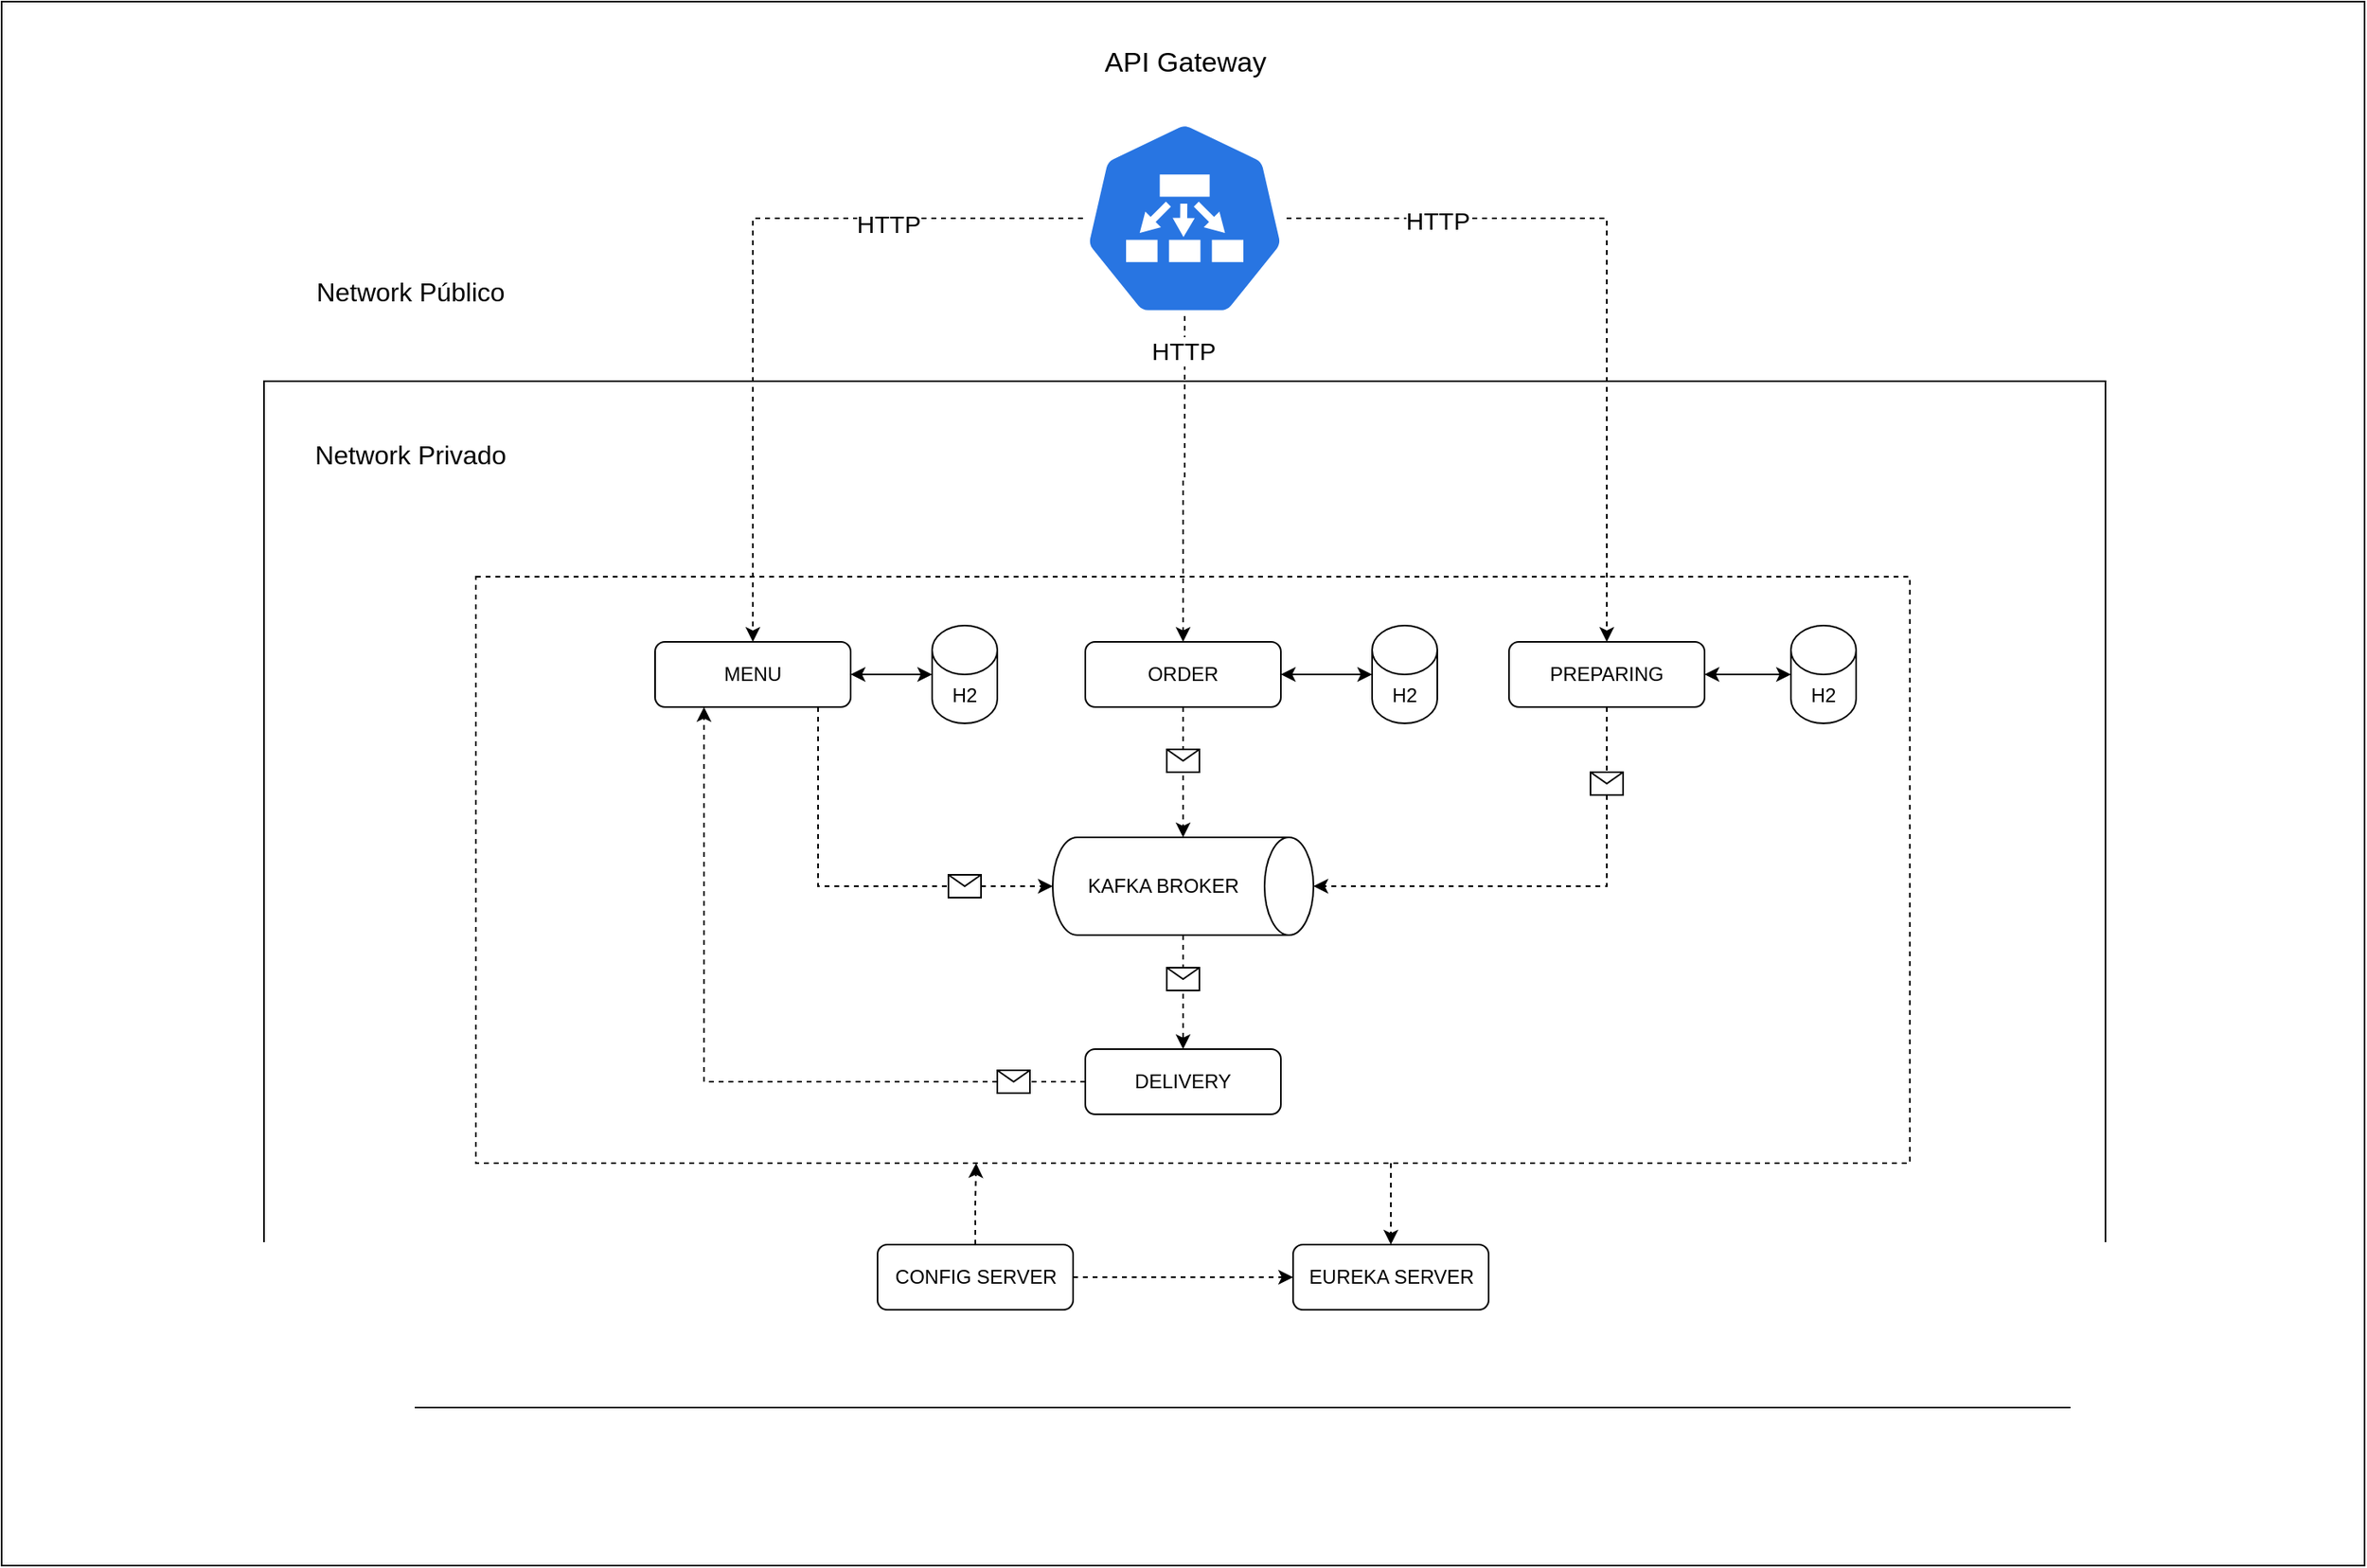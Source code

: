 <mxfile version="22.1.22" type="embed">
  <diagram id="C5RBs43oDa-KdzZeNtuy" name="Page-1">
    <mxGraphModel dx="1617" dy="1900" grid="1" gridSize="10" guides="1" tooltips="1" connect="1" arrows="1" fold="1" page="1" pageScale="1" pageWidth="827" pageHeight="1169" math="0" shadow="0">
      <root>
        <mxCell id="WIyWlLk6GJQsqaUBKTNV-0" />
        <mxCell id="WIyWlLk6GJQsqaUBKTNV-1" parent="WIyWlLk6GJQsqaUBKTNV-0" />
        <mxCell id="0" value="" style="rounded=0;whiteSpace=wrap;html=1;" parent="WIyWlLk6GJQsqaUBKTNV-1" vertex="1">
          <mxGeometry x="-311" y="-203" width="1450" height="960" as="geometry" />
        </mxCell>
        <mxCell id="wTgOXSbM0RJYuEq4dUPJ-47" value="&lt;div align=&quot;left&quot;&gt;&lt;br&gt;&lt;/div&gt;" style="rounded=0;whiteSpace=wrap;html=1;" parent="WIyWlLk6GJQsqaUBKTNV-1" vertex="1">
          <mxGeometry x="-150" y="30" width="1130" height="630" as="geometry" />
        </mxCell>
        <mxCell id="wTgOXSbM0RJYuEq4dUPJ-21" style="edgeStyle=orthogonalEdgeStyle;rounded=0;orthogonalLoop=1;jettySize=auto;html=1;entryX=0.5;entryY=0;entryDx=0;entryDy=0;dashed=1;" parent="WIyWlLk6GJQsqaUBKTNV-1" target="wTgOXSbM0RJYuEq4dUPJ-2" edge="1">
          <mxGeometry relative="1" as="geometry">
            <mxPoint x="541.5" y="510" as="sourcePoint" />
            <Array as="points">
              <mxPoint x="541.5" y="520" />
              <mxPoint x="541.5" y="520" />
            </Array>
          </mxGeometry>
        </mxCell>
        <mxCell id="wTgOXSbM0RJYuEq4dUPJ-9" value="" style="rounded=0;whiteSpace=wrap;html=1;dashed=1;" parent="WIyWlLk6GJQsqaUBKTNV-1" vertex="1">
          <mxGeometry x="-20" y="150" width="880" height="360" as="geometry" />
        </mxCell>
        <mxCell id="WIyWlLk6GJQsqaUBKTNV-7" value="MENU" style="rounded=1;whiteSpace=wrap;html=1;fontSize=12;glass=0;strokeWidth=1;shadow=0;" parent="WIyWlLk6GJQsqaUBKTNV-1" vertex="1">
          <mxGeometry x="90" y="190" width="120" height="40" as="geometry" />
        </mxCell>
        <mxCell id="wTgOXSbM0RJYuEq4dUPJ-0" value="PREPARING" style="rounded=1;whiteSpace=wrap;html=1;fontSize=12;glass=0;strokeWidth=1;shadow=0;" parent="WIyWlLk6GJQsqaUBKTNV-1" vertex="1">
          <mxGeometry x="614" y="190" width="120" height="40" as="geometry" />
        </mxCell>
        <mxCell id="wTgOXSbM0RJYuEq4dUPJ-8" style="edgeStyle=orthogonalEdgeStyle;rounded=0;orthogonalLoop=1;jettySize=auto;html=1;entryX=0;entryY=0.5;entryDx=0;entryDy=0;dashed=1;" parent="WIyWlLk6GJQsqaUBKTNV-1" source="wTgOXSbM0RJYuEq4dUPJ-1" target="wTgOXSbM0RJYuEq4dUPJ-2" edge="1">
          <mxGeometry relative="1" as="geometry">
            <Array as="points">
              <mxPoint x="446.5" y="580" />
              <mxPoint x="446.5" y="580" />
            </Array>
          </mxGeometry>
        </mxCell>
        <mxCell id="wTgOXSbM0RJYuEq4dUPJ-29" value="" style="edgeStyle=orthogonalEdgeStyle;rounded=0;orthogonalLoop=1;jettySize=auto;html=1;dashed=1;" parent="WIyWlLk6GJQsqaUBKTNV-1" source="wTgOXSbM0RJYuEq4dUPJ-1" target="wTgOXSbM0RJYuEq4dUPJ-9" edge="1">
          <mxGeometry relative="1" as="geometry">
            <Array as="points">
              <mxPoint x="287" y="535" />
              <mxPoint x="287" y="535" />
            </Array>
          </mxGeometry>
        </mxCell>
        <mxCell id="wTgOXSbM0RJYuEq4dUPJ-1" value="CONFIG SERVER" style="rounded=1;whiteSpace=wrap;html=1;fontSize=12;glass=0;strokeWidth=1;shadow=0;" parent="WIyWlLk6GJQsqaUBKTNV-1" vertex="1">
          <mxGeometry x="226.5" y="560" width="120" height="40" as="geometry" />
        </mxCell>
        <mxCell id="wTgOXSbM0RJYuEq4dUPJ-2" value="EUREKA SERVER" style="rounded=1;whiteSpace=wrap;html=1;fontSize=12;glass=0;strokeWidth=1;shadow=0;" parent="WIyWlLk6GJQsqaUBKTNV-1" vertex="1">
          <mxGeometry x="481.5" y="560" width="120" height="40" as="geometry" />
        </mxCell>
        <mxCell id="wTgOXSbM0RJYuEq4dUPJ-28" style="edgeStyle=orthogonalEdgeStyle;rounded=0;orthogonalLoop=1;jettySize=auto;html=1;entryX=0.25;entryY=1;entryDx=0;entryDy=0;dashed=1;" parent="WIyWlLk6GJQsqaUBKTNV-1" source="wTgOXSbM0RJYuEq4dUPJ-3" target="WIyWlLk6GJQsqaUBKTNV-7" edge="1">
          <mxGeometry relative="1" as="geometry" />
        </mxCell>
        <mxCell id="wTgOXSbM0RJYuEq4dUPJ-3" value="DELIVERY" style="rounded=1;whiteSpace=wrap;html=1;fontSize=12;glass=0;strokeWidth=1;shadow=0;" parent="WIyWlLk6GJQsqaUBKTNV-1" vertex="1">
          <mxGeometry x="354" y="440" width="120" height="40" as="geometry" />
        </mxCell>
        <mxCell id="wTgOXSbM0RJYuEq4dUPJ-27" style="edgeStyle=orthogonalEdgeStyle;rounded=0;orthogonalLoop=1;jettySize=auto;html=1;entryX=0.5;entryY=0;entryDx=0;entryDy=0;dashed=1;" parent="WIyWlLk6GJQsqaUBKTNV-1" source="wTgOXSbM0RJYuEq4dUPJ-11" target="wTgOXSbM0RJYuEq4dUPJ-3" edge="1">
          <mxGeometry relative="1" as="geometry" />
        </mxCell>
        <mxCell id="wTgOXSbM0RJYuEq4dUPJ-11" value="KAFKA BROKER" style="shape=cylinder3;whiteSpace=wrap;html=1;boundedLbl=1;backgroundOutline=1;size=15;direction=south;" parent="WIyWlLk6GJQsqaUBKTNV-1" vertex="1">
          <mxGeometry x="334" y="310" width="160" height="60" as="geometry" />
        </mxCell>
        <mxCell id="wTgOXSbM0RJYuEq4dUPJ-16" style="edgeStyle=orthogonalEdgeStyle;rounded=0;orthogonalLoop=1;jettySize=auto;html=1;entryX=0.5;entryY=1;entryDx=0;entryDy=0;entryPerimeter=0;dashed=1;" parent="WIyWlLk6GJQsqaUBKTNV-1" source="WIyWlLk6GJQsqaUBKTNV-7" target="wTgOXSbM0RJYuEq4dUPJ-11" edge="1">
          <mxGeometry relative="1" as="geometry">
            <Array as="points">
              <mxPoint x="190" y="340" />
            </Array>
          </mxGeometry>
        </mxCell>
        <mxCell id="WIyWlLk6GJQsqaUBKTNV-12" value="ORDER" style="rounded=1;whiteSpace=wrap;html=1;fontSize=12;glass=0;strokeWidth=1;shadow=0;" parent="WIyWlLk6GJQsqaUBKTNV-1" vertex="1">
          <mxGeometry x="354" y="190" width="120" height="40" as="geometry" />
        </mxCell>
        <mxCell id="wTgOXSbM0RJYuEq4dUPJ-24" style="edgeStyle=orthogonalEdgeStyle;rounded=0;orthogonalLoop=1;jettySize=auto;html=1;exitX=0.5;exitY=1;exitDx=0;exitDy=0;" parent="WIyWlLk6GJQsqaUBKTNV-1" source="wTgOXSbM0RJYuEq4dUPJ-0" target="wTgOXSbM0RJYuEq4dUPJ-0" edge="1">
          <mxGeometry relative="1" as="geometry" />
        </mxCell>
        <mxCell id="wTgOXSbM0RJYuEq4dUPJ-25" style="edgeStyle=orthogonalEdgeStyle;rounded=0;orthogonalLoop=1;jettySize=auto;html=1;entryX=0.5;entryY=0;entryDx=0;entryDy=0;entryPerimeter=0;dashed=1;" parent="WIyWlLk6GJQsqaUBKTNV-1" source="wTgOXSbM0RJYuEq4dUPJ-0" target="wTgOXSbM0RJYuEq4dUPJ-11" edge="1">
          <mxGeometry relative="1" as="geometry">
            <Array as="points">
              <mxPoint x="674" y="340" />
            </Array>
          </mxGeometry>
        </mxCell>
        <mxCell id="wTgOXSbM0RJYuEq4dUPJ-26" style="edgeStyle=orthogonalEdgeStyle;rounded=0;orthogonalLoop=1;jettySize=auto;html=1;entryX=0;entryY=0.5;entryDx=0;entryDy=0;entryPerimeter=0;dashed=1;" parent="WIyWlLk6GJQsqaUBKTNV-1" source="WIyWlLk6GJQsqaUBKTNV-12" target="wTgOXSbM0RJYuEq4dUPJ-11" edge="1">
          <mxGeometry relative="1" as="geometry" />
        </mxCell>
        <mxCell id="wTgOXSbM0RJYuEq4dUPJ-30" value="H2" style="shape=cylinder3;whiteSpace=wrap;html=1;boundedLbl=1;backgroundOutline=1;size=15;" parent="WIyWlLk6GJQsqaUBKTNV-1" vertex="1">
          <mxGeometry x="260" y="180" width="40" height="60" as="geometry" />
        </mxCell>
        <mxCell id="wTgOXSbM0RJYuEq4dUPJ-33" value="" style="shape=message;html=1;outlineConnect=0;" parent="WIyWlLk6GJQsqaUBKTNV-1" vertex="1">
          <mxGeometry x="270.004" y="333" width="20" height="14" as="geometry" />
        </mxCell>
        <mxCell id="wTgOXSbM0RJYuEq4dUPJ-34" value="" style="shape=message;html=1;outlineConnect=0;" parent="WIyWlLk6GJQsqaUBKTNV-1" vertex="1">
          <mxGeometry x="664.004" y="270" width="20" height="14" as="geometry" />
        </mxCell>
        <mxCell id="wTgOXSbM0RJYuEq4dUPJ-35" value="" style="shape=message;html=1;outlineConnect=0;" parent="WIyWlLk6GJQsqaUBKTNV-1" vertex="1">
          <mxGeometry x="404.004" y="390" width="20" height="14" as="geometry" />
        </mxCell>
        <mxCell id="wTgOXSbM0RJYuEq4dUPJ-36" value="" style="shape=message;html=1;outlineConnect=0;" parent="WIyWlLk6GJQsqaUBKTNV-1" vertex="1">
          <mxGeometry x="300.004" y="453" width="20" height="14" as="geometry" />
        </mxCell>
        <mxCell id="wTgOXSbM0RJYuEq4dUPJ-38" value="H2" style="shape=cylinder3;whiteSpace=wrap;html=1;boundedLbl=1;backgroundOutline=1;size=15;" parent="WIyWlLk6GJQsqaUBKTNV-1" vertex="1">
          <mxGeometry x="530" y="180" width="40" height="60" as="geometry" />
        </mxCell>
        <mxCell id="wTgOXSbM0RJYuEq4dUPJ-39" value="H2" style="shape=cylinder3;whiteSpace=wrap;html=1;boundedLbl=1;backgroundOutline=1;size=15;" parent="WIyWlLk6GJQsqaUBKTNV-1" vertex="1">
          <mxGeometry x="787" y="180" width="40" height="60" as="geometry" />
        </mxCell>
        <mxCell id="wTgOXSbM0RJYuEq4dUPJ-41" value="" style="endArrow=classic;startArrow=classic;html=1;rounded=0;entryX=0;entryY=0.5;entryDx=0;entryDy=0;entryPerimeter=0;exitX=1;exitY=0.5;exitDx=0;exitDy=0;" parent="WIyWlLk6GJQsqaUBKTNV-1" source="WIyWlLk6GJQsqaUBKTNV-7" target="wTgOXSbM0RJYuEq4dUPJ-30" edge="1">
          <mxGeometry width="50" height="50" relative="1" as="geometry">
            <mxPoint x="290" y="270" as="sourcePoint" />
            <mxPoint x="340" y="220" as="targetPoint" />
          </mxGeometry>
        </mxCell>
        <mxCell id="wTgOXSbM0RJYuEq4dUPJ-42" value="" style="endArrow=classic;startArrow=classic;html=1;rounded=0;entryX=0;entryY=0.5;entryDx=0;entryDy=0;entryPerimeter=0;exitX=1;exitY=0.5;exitDx=0;exitDy=0;" parent="WIyWlLk6GJQsqaUBKTNV-1" source="WIyWlLk6GJQsqaUBKTNV-12" target="wTgOXSbM0RJYuEq4dUPJ-38" edge="1">
          <mxGeometry width="50" height="50" relative="1" as="geometry">
            <mxPoint x="480" y="209.88" as="sourcePoint" />
            <mxPoint x="530" y="209.88" as="targetPoint" />
          </mxGeometry>
        </mxCell>
        <mxCell id="wTgOXSbM0RJYuEq4dUPJ-43" value="" style="endArrow=classic;startArrow=classic;html=1;rounded=0;entryX=0;entryY=0.5;entryDx=0;entryDy=0;entryPerimeter=0;exitX=1;exitY=0.5;exitDx=0;exitDy=0;" parent="WIyWlLk6GJQsqaUBKTNV-1" source="wTgOXSbM0RJYuEq4dUPJ-0" target="wTgOXSbM0RJYuEq4dUPJ-39" edge="1">
          <mxGeometry width="50" height="50" relative="1" as="geometry">
            <mxPoint x="737" y="209.88" as="sourcePoint" />
            <mxPoint x="787" y="209.88" as="targetPoint" />
          </mxGeometry>
        </mxCell>
        <mxCell id="wTgOXSbM0RJYuEq4dUPJ-44" value="" style="shape=message;html=1;outlineConnect=0;" parent="WIyWlLk6GJQsqaUBKTNV-1" vertex="1">
          <mxGeometry x="404.004" y="256" width="20" height="14" as="geometry" />
        </mxCell>
        <mxCell id="wTgOXSbM0RJYuEq4dUPJ-48" value="&lt;font style=&quot;font-size: 16px;&quot;&gt;Network Privado&lt;/font&gt;" style="text;html=1;align=center;verticalAlign=middle;whiteSpace=wrap;rounded=0;strokeWidth=2;" parent="WIyWlLk6GJQsqaUBKTNV-1" vertex="1">
          <mxGeometry x="-140" y="60" width="160" height="30" as="geometry" />
        </mxCell>
        <mxCell id="wTgOXSbM0RJYuEq4dUPJ-49" value="&lt;font style=&quot;font-size: 16px;&quot;&gt;Network Público&lt;/font&gt;" style="text;html=1;align=center;verticalAlign=middle;whiteSpace=wrap;rounded=0;strokeWidth=2;" parent="WIyWlLk6GJQsqaUBKTNV-1" vertex="1">
          <mxGeometry x="-140" y="-40" width="160" height="30" as="geometry" />
        </mxCell>
        <mxCell id="wTgOXSbM0RJYuEq4dUPJ-54" style="edgeStyle=orthogonalEdgeStyle;rounded=0;orthogonalLoop=1;jettySize=auto;html=1;entryX=0.5;entryY=0;entryDx=0;entryDy=0;dashed=1;" parent="WIyWlLk6GJQsqaUBKTNV-1" source="wTgOXSbM0RJYuEq4dUPJ-50" target="WIyWlLk6GJQsqaUBKTNV-7" edge="1">
          <mxGeometry relative="1" as="geometry" />
        </mxCell>
        <mxCell id="wTgOXSbM0RJYuEq4dUPJ-58" value="&lt;font style=&quot;font-size: 15px;&quot;&gt;HTTP&lt;/font&gt;" style="edgeLabel;html=1;align=center;verticalAlign=middle;resizable=0;points=[];" parent="wTgOXSbM0RJYuEq4dUPJ-54" vertex="1" connectable="0">
          <mxGeometry x="-0.477" y="3" relative="1" as="geometry">
            <mxPoint x="1" as="offset" />
          </mxGeometry>
        </mxCell>
        <mxCell id="wTgOXSbM0RJYuEq4dUPJ-55" style="edgeStyle=orthogonalEdgeStyle;rounded=0;orthogonalLoop=1;jettySize=auto;html=1;dashed=1;" parent="WIyWlLk6GJQsqaUBKTNV-1" source="wTgOXSbM0RJYuEq4dUPJ-50" target="wTgOXSbM0RJYuEq4dUPJ-0" edge="1">
          <mxGeometry relative="1" as="geometry" />
        </mxCell>
        <mxCell id="wTgOXSbM0RJYuEq4dUPJ-57" value="&lt;font style=&quot;font-size: 15px;&quot;&gt;HTTP&lt;/font&gt;" style="edgeLabel;html=1;align=center;verticalAlign=middle;resizable=0;points=[];" parent="wTgOXSbM0RJYuEq4dUPJ-55" vertex="1" connectable="0">
          <mxGeometry x="-0.595" y="-1" relative="1" as="geometry">
            <mxPoint as="offset" />
          </mxGeometry>
        </mxCell>
        <mxCell id="wTgOXSbM0RJYuEq4dUPJ-56" style="edgeStyle=orthogonalEdgeStyle;rounded=0;orthogonalLoop=1;jettySize=auto;html=1;entryX=0.5;entryY=0;entryDx=0;entryDy=0;dashed=1;" parent="WIyWlLk6GJQsqaUBKTNV-1" source="wTgOXSbM0RJYuEq4dUPJ-50" target="WIyWlLk6GJQsqaUBKTNV-12" edge="1">
          <mxGeometry relative="1" as="geometry" />
        </mxCell>
        <mxCell id="wTgOXSbM0RJYuEq4dUPJ-59" value="&lt;font style=&quot;font-size: 15px;&quot;&gt;HTTP&lt;/font&gt;" style="edgeLabel;html=1;align=center;verticalAlign=middle;resizable=0;points=[];" parent="wTgOXSbM0RJYuEq4dUPJ-56" vertex="1" connectable="0">
          <mxGeometry x="-0.159" relative="1" as="geometry">
            <mxPoint x="-1" y="-64" as="offset" />
          </mxGeometry>
        </mxCell>
        <mxCell id="wTgOXSbM0RJYuEq4dUPJ-50" value="" style="aspect=fixed;sketch=0;html=1;dashed=0;whitespace=wrap;verticalLabelPosition=bottom;verticalAlign=top;fillColor=#2875E2;strokeColor=#ffffff;points=[[0.005,0.63,0],[0.1,0.2,0],[0.9,0.2,0],[0.5,0,0],[0.995,0.63,0],[0.72,0.99,0],[0.5,1,0],[0.28,0.99,0]];shape=mxgraph.kubernetes.icon2;prIcon=ep" parent="WIyWlLk6GJQsqaUBKTNV-1" vertex="1">
          <mxGeometry x="352.5" y="-130" width="125" height="120" as="geometry" />
        </mxCell>
        <mxCell id="wTgOXSbM0RJYuEq4dUPJ-51" value="&lt;font style=&quot;font-size: 17px;&quot;&gt;API Gateway&lt;/font&gt;" style="text;html=1;align=center;verticalAlign=middle;resizable=0;points=[];autosize=1;strokeColor=none;fillColor=none;" parent="WIyWlLk6GJQsqaUBKTNV-1" vertex="1">
          <mxGeometry x="355" y="-180" width="120" height="30" as="geometry" />
        </mxCell>
      </root>
    </mxGraphModel>
  </diagram>
</mxfile>
